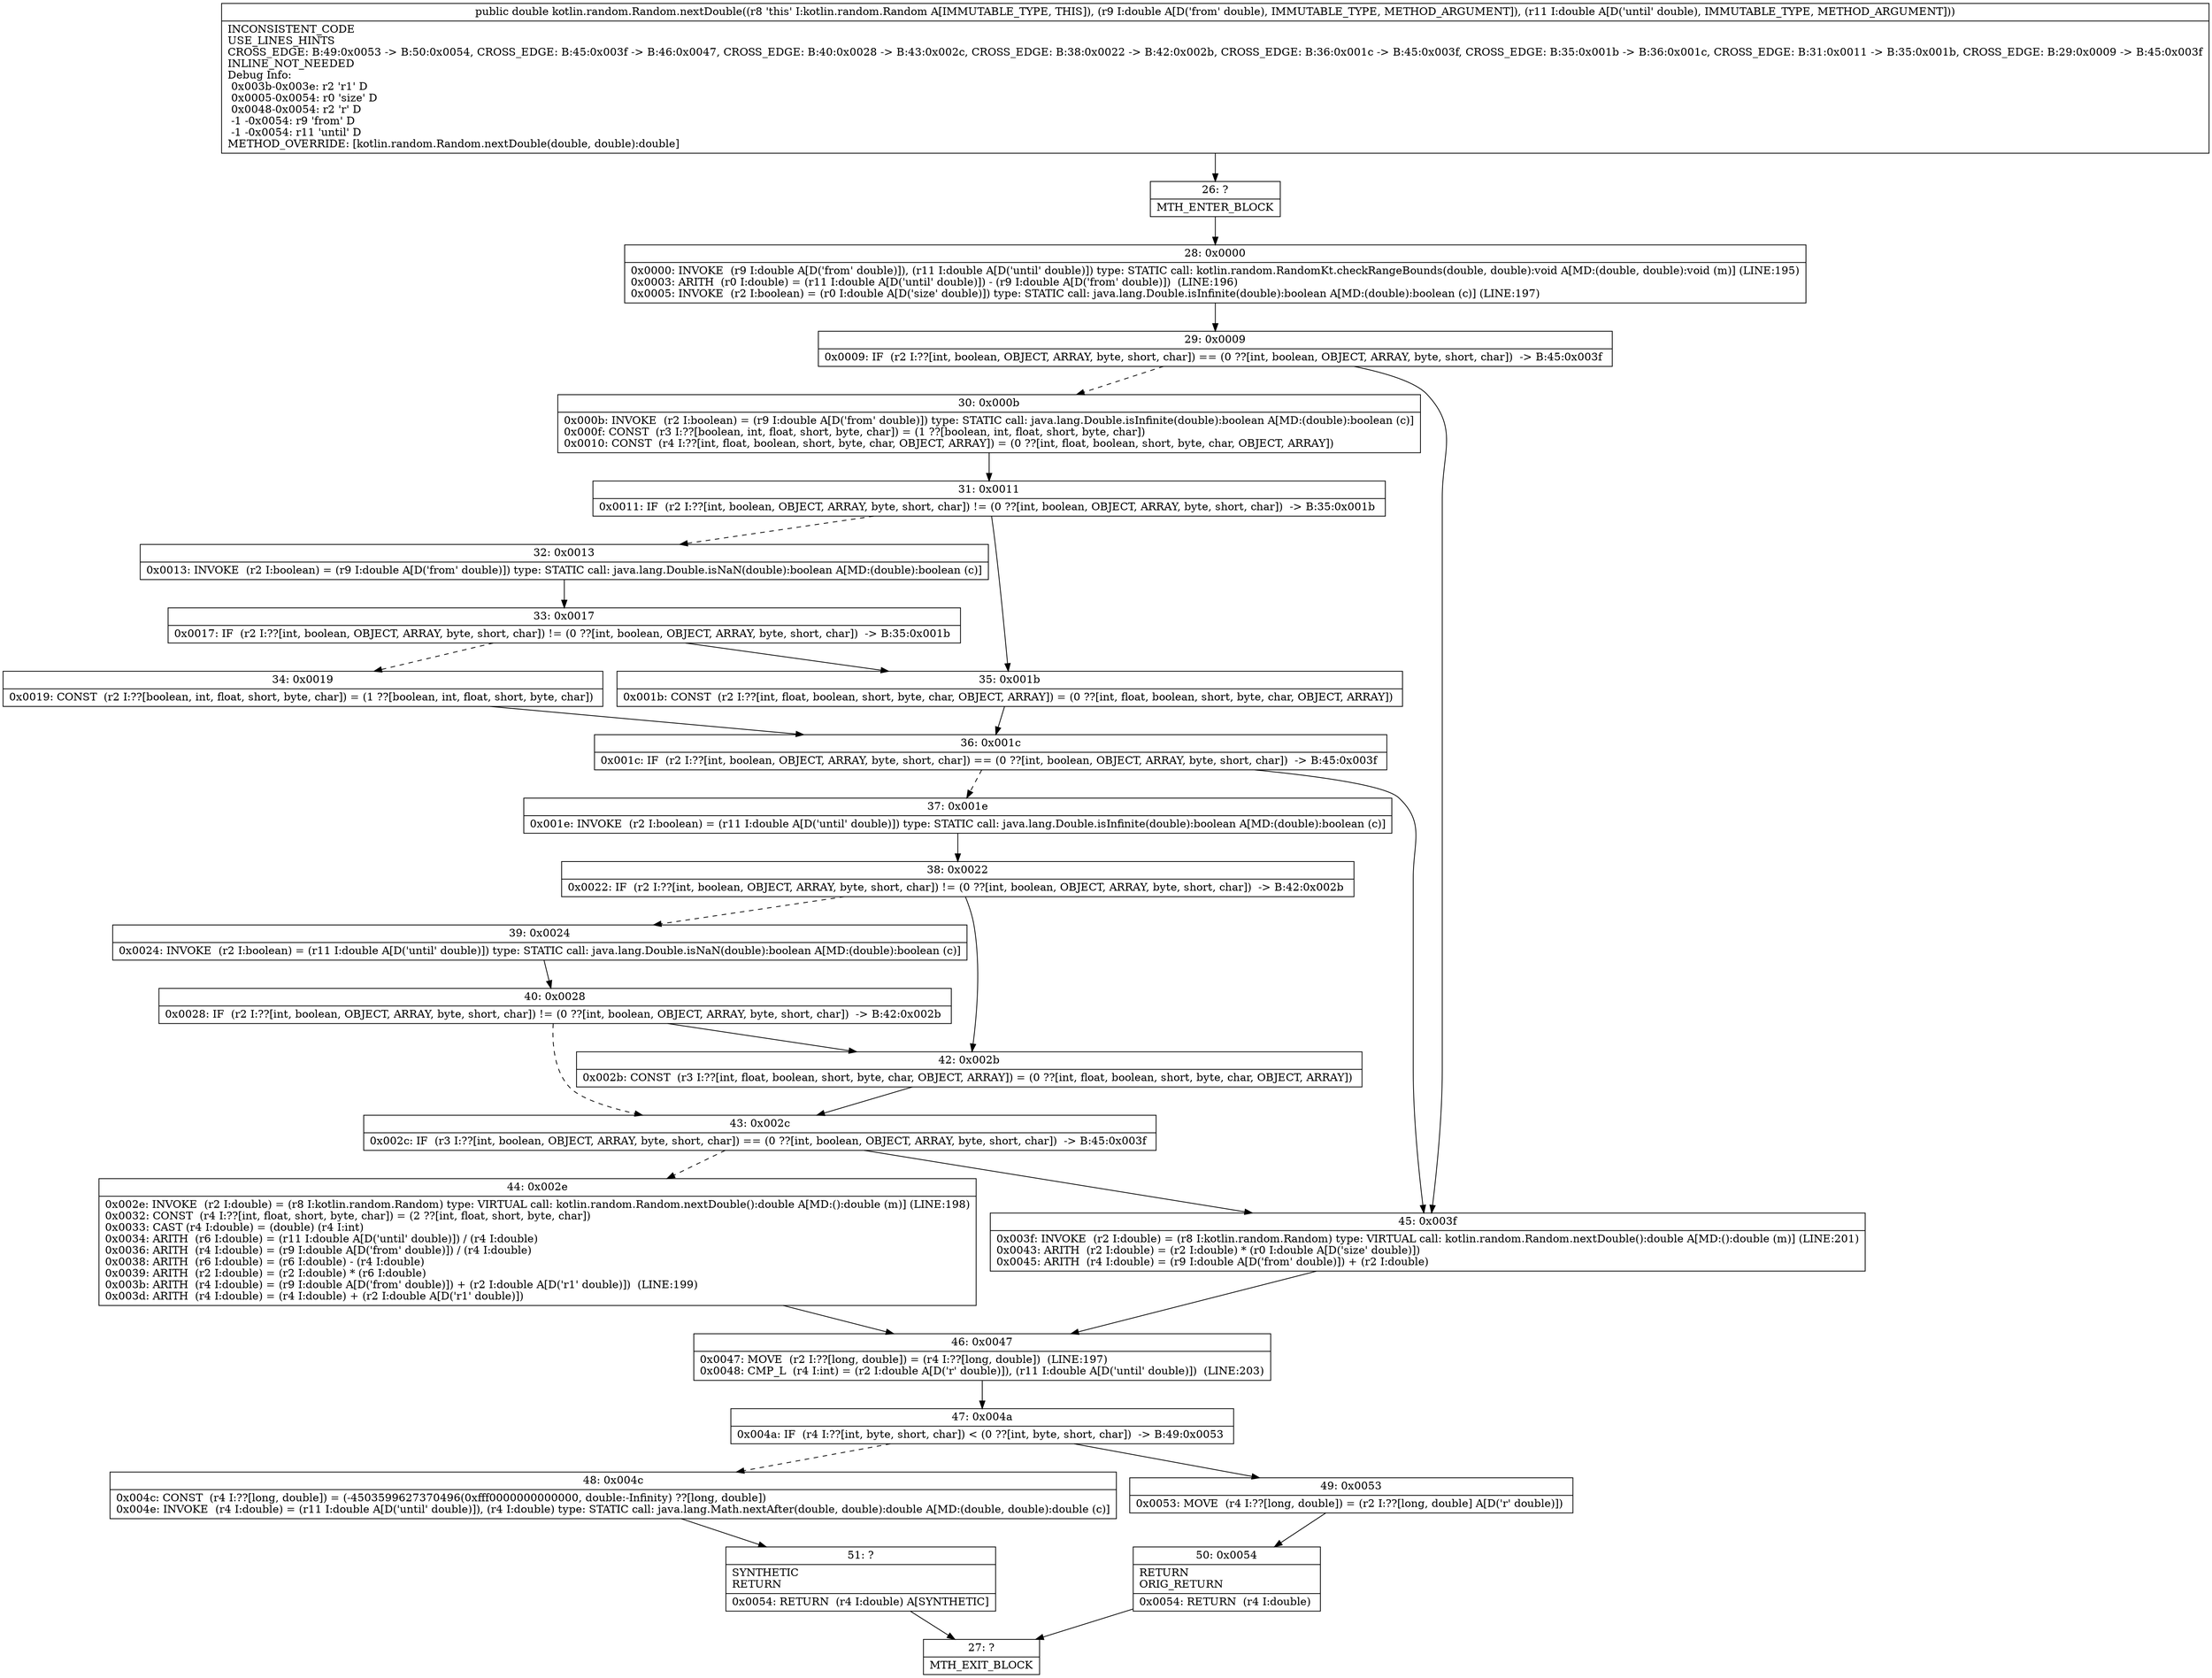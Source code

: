 digraph "CFG forkotlin.random.Random.nextDouble(DD)D" {
Node_26 [shape=record,label="{26\:\ ?|MTH_ENTER_BLOCK\l}"];
Node_28 [shape=record,label="{28\:\ 0x0000|0x0000: INVOKE  (r9 I:double A[D('from' double)]), (r11 I:double A[D('until' double)]) type: STATIC call: kotlin.random.RandomKt.checkRangeBounds(double, double):void A[MD:(double, double):void (m)] (LINE:195)\l0x0003: ARITH  (r0 I:double) = (r11 I:double A[D('until' double)]) \- (r9 I:double A[D('from' double)])  (LINE:196)\l0x0005: INVOKE  (r2 I:boolean) = (r0 I:double A[D('size' double)]) type: STATIC call: java.lang.Double.isInfinite(double):boolean A[MD:(double):boolean (c)] (LINE:197)\l}"];
Node_29 [shape=record,label="{29\:\ 0x0009|0x0009: IF  (r2 I:??[int, boolean, OBJECT, ARRAY, byte, short, char]) == (0 ??[int, boolean, OBJECT, ARRAY, byte, short, char])  \-\> B:45:0x003f \l}"];
Node_30 [shape=record,label="{30\:\ 0x000b|0x000b: INVOKE  (r2 I:boolean) = (r9 I:double A[D('from' double)]) type: STATIC call: java.lang.Double.isInfinite(double):boolean A[MD:(double):boolean (c)]\l0x000f: CONST  (r3 I:??[boolean, int, float, short, byte, char]) = (1 ??[boolean, int, float, short, byte, char]) \l0x0010: CONST  (r4 I:??[int, float, boolean, short, byte, char, OBJECT, ARRAY]) = (0 ??[int, float, boolean, short, byte, char, OBJECT, ARRAY]) \l}"];
Node_31 [shape=record,label="{31\:\ 0x0011|0x0011: IF  (r2 I:??[int, boolean, OBJECT, ARRAY, byte, short, char]) != (0 ??[int, boolean, OBJECT, ARRAY, byte, short, char])  \-\> B:35:0x001b \l}"];
Node_32 [shape=record,label="{32\:\ 0x0013|0x0013: INVOKE  (r2 I:boolean) = (r9 I:double A[D('from' double)]) type: STATIC call: java.lang.Double.isNaN(double):boolean A[MD:(double):boolean (c)]\l}"];
Node_33 [shape=record,label="{33\:\ 0x0017|0x0017: IF  (r2 I:??[int, boolean, OBJECT, ARRAY, byte, short, char]) != (0 ??[int, boolean, OBJECT, ARRAY, byte, short, char])  \-\> B:35:0x001b \l}"];
Node_34 [shape=record,label="{34\:\ 0x0019|0x0019: CONST  (r2 I:??[boolean, int, float, short, byte, char]) = (1 ??[boolean, int, float, short, byte, char]) \l}"];
Node_36 [shape=record,label="{36\:\ 0x001c|0x001c: IF  (r2 I:??[int, boolean, OBJECT, ARRAY, byte, short, char]) == (0 ??[int, boolean, OBJECT, ARRAY, byte, short, char])  \-\> B:45:0x003f \l}"];
Node_37 [shape=record,label="{37\:\ 0x001e|0x001e: INVOKE  (r2 I:boolean) = (r11 I:double A[D('until' double)]) type: STATIC call: java.lang.Double.isInfinite(double):boolean A[MD:(double):boolean (c)]\l}"];
Node_38 [shape=record,label="{38\:\ 0x0022|0x0022: IF  (r2 I:??[int, boolean, OBJECT, ARRAY, byte, short, char]) != (0 ??[int, boolean, OBJECT, ARRAY, byte, short, char])  \-\> B:42:0x002b \l}"];
Node_39 [shape=record,label="{39\:\ 0x0024|0x0024: INVOKE  (r2 I:boolean) = (r11 I:double A[D('until' double)]) type: STATIC call: java.lang.Double.isNaN(double):boolean A[MD:(double):boolean (c)]\l}"];
Node_40 [shape=record,label="{40\:\ 0x0028|0x0028: IF  (r2 I:??[int, boolean, OBJECT, ARRAY, byte, short, char]) != (0 ??[int, boolean, OBJECT, ARRAY, byte, short, char])  \-\> B:42:0x002b \l}"];
Node_43 [shape=record,label="{43\:\ 0x002c|0x002c: IF  (r3 I:??[int, boolean, OBJECT, ARRAY, byte, short, char]) == (0 ??[int, boolean, OBJECT, ARRAY, byte, short, char])  \-\> B:45:0x003f \l}"];
Node_44 [shape=record,label="{44\:\ 0x002e|0x002e: INVOKE  (r2 I:double) = (r8 I:kotlin.random.Random) type: VIRTUAL call: kotlin.random.Random.nextDouble():double A[MD:():double (m)] (LINE:198)\l0x0032: CONST  (r4 I:??[int, float, short, byte, char]) = (2 ??[int, float, short, byte, char]) \l0x0033: CAST (r4 I:double) = (double) (r4 I:int) \l0x0034: ARITH  (r6 I:double) = (r11 I:double A[D('until' double)]) \/ (r4 I:double) \l0x0036: ARITH  (r4 I:double) = (r9 I:double A[D('from' double)]) \/ (r4 I:double) \l0x0038: ARITH  (r6 I:double) = (r6 I:double) \- (r4 I:double) \l0x0039: ARITH  (r2 I:double) = (r2 I:double) * (r6 I:double) \l0x003b: ARITH  (r4 I:double) = (r9 I:double A[D('from' double)]) + (r2 I:double A[D('r1' double)])  (LINE:199)\l0x003d: ARITH  (r4 I:double) = (r4 I:double) + (r2 I:double A[D('r1' double)]) \l}"];
Node_46 [shape=record,label="{46\:\ 0x0047|0x0047: MOVE  (r2 I:??[long, double]) = (r4 I:??[long, double])  (LINE:197)\l0x0048: CMP_L  (r4 I:int) = (r2 I:double A[D('r' double)]), (r11 I:double A[D('until' double)])  (LINE:203)\l}"];
Node_47 [shape=record,label="{47\:\ 0x004a|0x004a: IF  (r4 I:??[int, byte, short, char]) \< (0 ??[int, byte, short, char])  \-\> B:49:0x0053 \l}"];
Node_48 [shape=record,label="{48\:\ 0x004c|0x004c: CONST  (r4 I:??[long, double]) = (\-4503599627370496(0xfff0000000000000, double:\-Infinity) ??[long, double]) \l0x004e: INVOKE  (r4 I:double) = (r11 I:double A[D('until' double)]), (r4 I:double) type: STATIC call: java.lang.Math.nextAfter(double, double):double A[MD:(double, double):double (c)]\l}"];
Node_51 [shape=record,label="{51\:\ ?|SYNTHETIC\lRETURN\l|0x0054: RETURN  (r4 I:double) A[SYNTHETIC]\l}"];
Node_27 [shape=record,label="{27\:\ ?|MTH_EXIT_BLOCK\l}"];
Node_49 [shape=record,label="{49\:\ 0x0053|0x0053: MOVE  (r4 I:??[long, double]) = (r2 I:??[long, double] A[D('r' double)]) \l}"];
Node_50 [shape=record,label="{50\:\ 0x0054|RETURN\lORIG_RETURN\l|0x0054: RETURN  (r4 I:double) \l}"];
Node_42 [shape=record,label="{42\:\ 0x002b|0x002b: CONST  (r3 I:??[int, float, boolean, short, byte, char, OBJECT, ARRAY]) = (0 ??[int, float, boolean, short, byte, char, OBJECT, ARRAY]) \l}"];
Node_35 [shape=record,label="{35\:\ 0x001b|0x001b: CONST  (r2 I:??[int, float, boolean, short, byte, char, OBJECT, ARRAY]) = (0 ??[int, float, boolean, short, byte, char, OBJECT, ARRAY]) \l}"];
Node_45 [shape=record,label="{45\:\ 0x003f|0x003f: INVOKE  (r2 I:double) = (r8 I:kotlin.random.Random) type: VIRTUAL call: kotlin.random.Random.nextDouble():double A[MD:():double (m)] (LINE:201)\l0x0043: ARITH  (r2 I:double) = (r2 I:double) * (r0 I:double A[D('size' double)]) \l0x0045: ARITH  (r4 I:double) = (r9 I:double A[D('from' double)]) + (r2 I:double) \l}"];
MethodNode[shape=record,label="{public double kotlin.random.Random.nextDouble((r8 'this' I:kotlin.random.Random A[IMMUTABLE_TYPE, THIS]), (r9 I:double A[D('from' double), IMMUTABLE_TYPE, METHOD_ARGUMENT]), (r11 I:double A[D('until' double), IMMUTABLE_TYPE, METHOD_ARGUMENT]))  | INCONSISTENT_CODE\lUSE_LINES_HINTS\lCROSS_EDGE: B:49:0x0053 \-\> B:50:0x0054, CROSS_EDGE: B:45:0x003f \-\> B:46:0x0047, CROSS_EDGE: B:40:0x0028 \-\> B:43:0x002c, CROSS_EDGE: B:38:0x0022 \-\> B:42:0x002b, CROSS_EDGE: B:36:0x001c \-\> B:45:0x003f, CROSS_EDGE: B:35:0x001b \-\> B:36:0x001c, CROSS_EDGE: B:31:0x0011 \-\> B:35:0x001b, CROSS_EDGE: B:29:0x0009 \-\> B:45:0x003f\lINLINE_NOT_NEEDED\lDebug Info:\l  0x003b\-0x003e: r2 'r1' D\l  0x0005\-0x0054: r0 'size' D\l  0x0048\-0x0054: r2 'r' D\l  \-1 \-0x0054: r9 'from' D\l  \-1 \-0x0054: r11 'until' D\lMETHOD_OVERRIDE: [kotlin.random.Random.nextDouble(double, double):double]\l}"];
MethodNode -> Node_26;Node_26 -> Node_28;
Node_28 -> Node_29;
Node_29 -> Node_30[style=dashed];
Node_29 -> Node_45;
Node_30 -> Node_31;
Node_31 -> Node_32[style=dashed];
Node_31 -> Node_35;
Node_32 -> Node_33;
Node_33 -> Node_34[style=dashed];
Node_33 -> Node_35;
Node_34 -> Node_36;
Node_36 -> Node_37[style=dashed];
Node_36 -> Node_45;
Node_37 -> Node_38;
Node_38 -> Node_39[style=dashed];
Node_38 -> Node_42;
Node_39 -> Node_40;
Node_40 -> Node_42;
Node_40 -> Node_43[style=dashed];
Node_43 -> Node_44[style=dashed];
Node_43 -> Node_45;
Node_44 -> Node_46;
Node_46 -> Node_47;
Node_47 -> Node_48[style=dashed];
Node_47 -> Node_49;
Node_48 -> Node_51;
Node_51 -> Node_27;
Node_49 -> Node_50;
Node_50 -> Node_27;
Node_42 -> Node_43;
Node_35 -> Node_36;
Node_45 -> Node_46;
}


